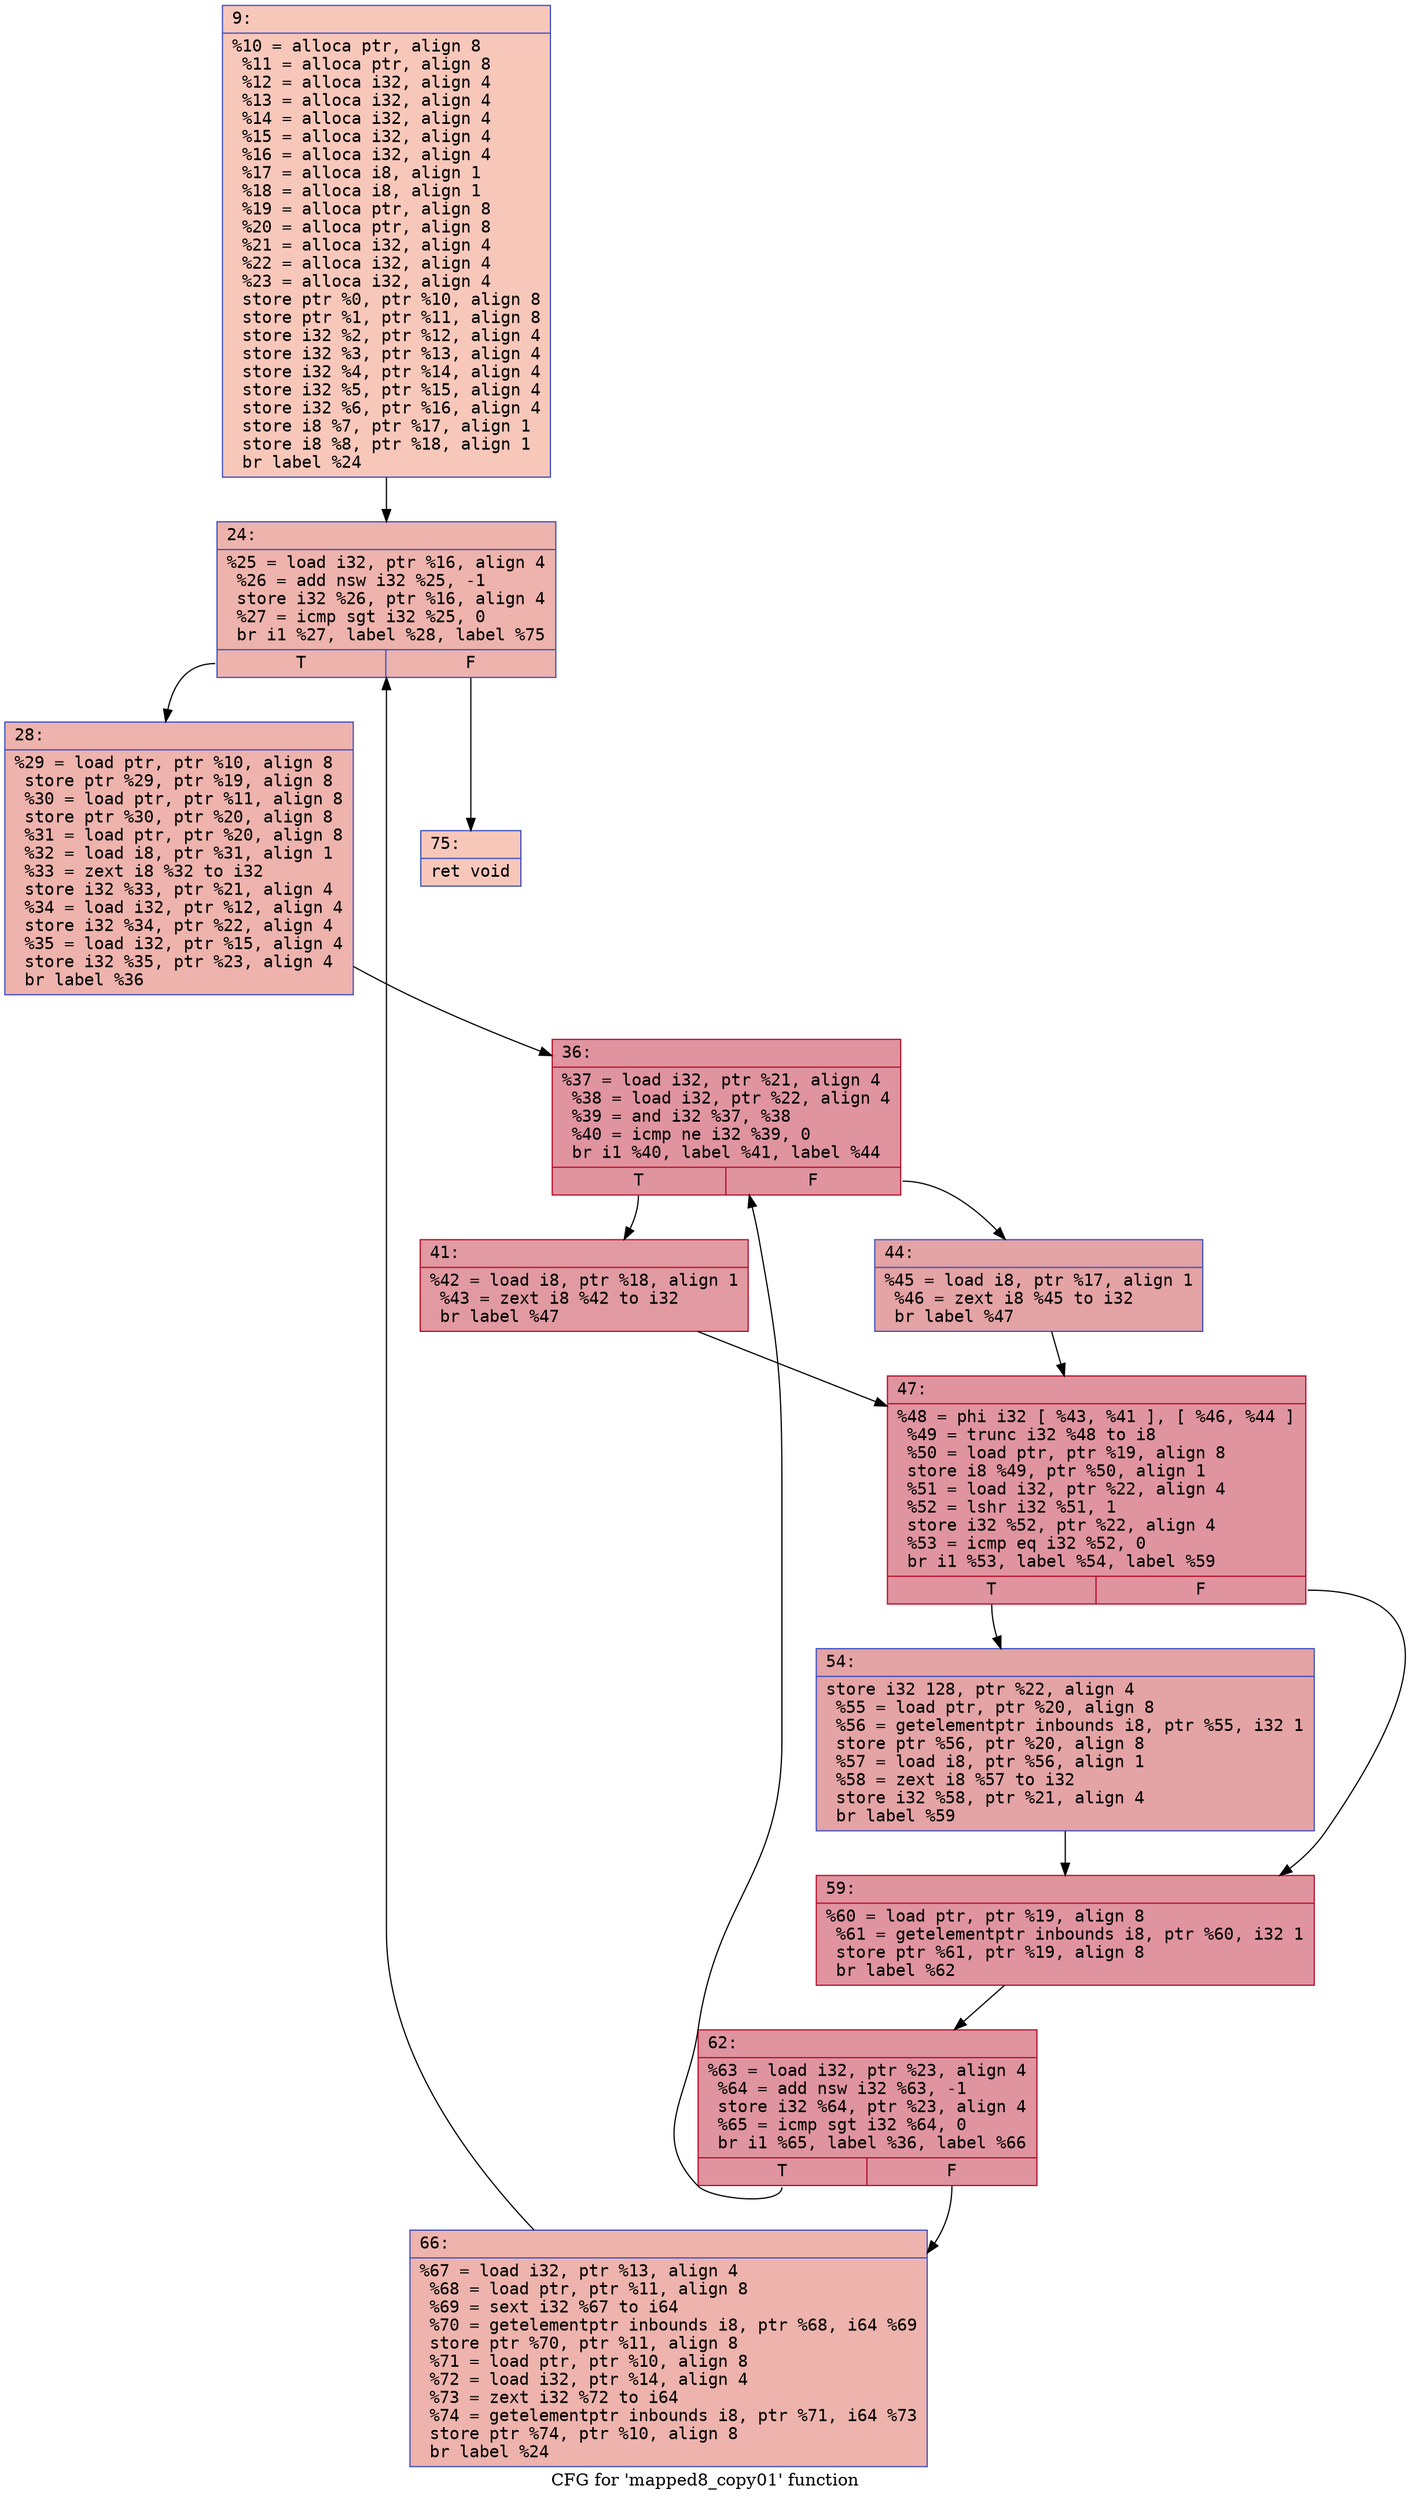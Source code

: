 digraph "CFG for 'mapped8_copy01' function" {
	label="CFG for 'mapped8_copy01' function";

	Node0x600000ab40a0 [shape=record,color="#3d50c3ff", style=filled, fillcolor="#ec7f6370" fontname="Courier",label="{9:\l|  %10 = alloca ptr, align 8\l  %11 = alloca ptr, align 8\l  %12 = alloca i32, align 4\l  %13 = alloca i32, align 4\l  %14 = alloca i32, align 4\l  %15 = alloca i32, align 4\l  %16 = alloca i32, align 4\l  %17 = alloca i8, align 1\l  %18 = alloca i8, align 1\l  %19 = alloca ptr, align 8\l  %20 = alloca ptr, align 8\l  %21 = alloca i32, align 4\l  %22 = alloca i32, align 4\l  %23 = alloca i32, align 4\l  store ptr %0, ptr %10, align 8\l  store ptr %1, ptr %11, align 8\l  store i32 %2, ptr %12, align 4\l  store i32 %3, ptr %13, align 4\l  store i32 %4, ptr %14, align 4\l  store i32 %5, ptr %15, align 4\l  store i32 %6, ptr %16, align 4\l  store i8 %7, ptr %17, align 1\l  store i8 %8, ptr %18, align 1\l  br label %24\l}"];
	Node0x600000ab40a0 -> Node0x600000ab40f0[tooltip="9 -> 24\nProbability 100.00%" ];
	Node0x600000ab40f0 [shape=record,color="#3d50c3ff", style=filled, fillcolor="#d6524470" fontname="Courier",label="{24:\l|  %25 = load i32, ptr %16, align 4\l  %26 = add nsw i32 %25, -1\l  store i32 %26, ptr %16, align 4\l  %27 = icmp sgt i32 %25, 0\l  br i1 %27, label %28, label %75\l|{<s0>T|<s1>F}}"];
	Node0x600000ab40f0:s0 -> Node0x600000ab4140[tooltip="24 -> 28\nProbability 96.88%" ];
	Node0x600000ab40f0:s1 -> Node0x600000ab4410[tooltip="24 -> 75\nProbability 3.12%" ];
	Node0x600000ab4140 [shape=record,color="#3d50c3ff", style=filled, fillcolor="#d6524470" fontname="Courier",label="{28:\l|  %29 = load ptr, ptr %10, align 8\l  store ptr %29, ptr %19, align 8\l  %30 = load ptr, ptr %11, align 8\l  store ptr %30, ptr %20, align 8\l  %31 = load ptr, ptr %20, align 8\l  %32 = load i8, ptr %31, align 1\l  %33 = zext i8 %32 to i32\l  store i32 %33, ptr %21, align 4\l  %34 = load i32, ptr %12, align 4\l  store i32 %34, ptr %22, align 4\l  %35 = load i32, ptr %15, align 4\l  store i32 %35, ptr %23, align 4\l  br label %36\l}"];
	Node0x600000ab4140 -> Node0x600000ab4190[tooltip="28 -> 36\nProbability 100.00%" ];
	Node0x600000ab4190 [shape=record,color="#b70d28ff", style=filled, fillcolor="#b70d2870" fontname="Courier",label="{36:\l|  %37 = load i32, ptr %21, align 4\l  %38 = load i32, ptr %22, align 4\l  %39 = and i32 %37, %38\l  %40 = icmp ne i32 %39, 0\l  br i1 %40, label %41, label %44\l|{<s0>T|<s1>F}}"];
	Node0x600000ab4190:s0 -> Node0x600000ab41e0[tooltip="36 -> 41\nProbability 62.50%" ];
	Node0x600000ab4190:s1 -> Node0x600000ab4230[tooltip="36 -> 44\nProbability 37.50%" ];
	Node0x600000ab41e0 [shape=record,color="#b70d28ff", style=filled, fillcolor="#bb1b2c70" fontname="Courier",label="{41:\l|  %42 = load i8, ptr %18, align 1\l  %43 = zext i8 %42 to i32\l  br label %47\l}"];
	Node0x600000ab41e0 -> Node0x600000ab4280[tooltip="41 -> 47\nProbability 100.00%" ];
	Node0x600000ab4230 [shape=record,color="#3d50c3ff", style=filled, fillcolor="#c32e3170" fontname="Courier",label="{44:\l|  %45 = load i8, ptr %17, align 1\l  %46 = zext i8 %45 to i32\l  br label %47\l}"];
	Node0x600000ab4230 -> Node0x600000ab4280[tooltip="44 -> 47\nProbability 100.00%" ];
	Node0x600000ab4280 [shape=record,color="#b70d28ff", style=filled, fillcolor="#b70d2870" fontname="Courier",label="{47:\l|  %48 = phi i32 [ %43, %41 ], [ %46, %44 ]\l  %49 = trunc i32 %48 to i8\l  %50 = load ptr, ptr %19, align 8\l  store i8 %49, ptr %50, align 1\l  %51 = load i32, ptr %22, align 4\l  %52 = lshr i32 %51, 1\l  store i32 %52, ptr %22, align 4\l  %53 = icmp eq i32 %52, 0\l  br i1 %53, label %54, label %59\l|{<s0>T|<s1>F}}"];
	Node0x600000ab4280:s0 -> Node0x600000ab42d0[tooltip="47 -> 54\nProbability 37.50%" ];
	Node0x600000ab4280:s1 -> Node0x600000ab4320[tooltip="47 -> 59\nProbability 62.50%" ];
	Node0x600000ab42d0 [shape=record,color="#3d50c3ff", style=filled, fillcolor="#c32e3170" fontname="Courier",label="{54:\l|  store i32 128, ptr %22, align 4\l  %55 = load ptr, ptr %20, align 8\l  %56 = getelementptr inbounds i8, ptr %55, i32 1\l  store ptr %56, ptr %20, align 8\l  %57 = load i8, ptr %56, align 1\l  %58 = zext i8 %57 to i32\l  store i32 %58, ptr %21, align 4\l  br label %59\l}"];
	Node0x600000ab42d0 -> Node0x600000ab4320[tooltip="54 -> 59\nProbability 100.00%" ];
	Node0x600000ab4320 [shape=record,color="#b70d28ff", style=filled, fillcolor="#b70d2870" fontname="Courier",label="{59:\l|  %60 = load ptr, ptr %19, align 8\l  %61 = getelementptr inbounds i8, ptr %60, i32 1\l  store ptr %61, ptr %19, align 8\l  br label %62\l}"];
	Node0x600000ab4320 -> Node0x600000ab4370[tooltip="59 -> 62\nProbability 100.00%" ];
	Node0x600000ab4370 [shape=record,color="#b70d28ff", style=filled, fillcolor="#b70d2870" fontname="Courier",label="{62:\l|  %63 = load i32, ptr %23, align 4\l  %64 = add nsw i32 %63, -1\l  store i32 %64, ptr %23, align 4\l  %65 = icmp sgt i32 %64, 0\l  br i1 %65, label %36, label %66\l|{<s0>T|<s1>F}}"];
	Node0x600000ab4370:s0 -> Node0x600000ab4190[tooltip="62 -> 36\nProbability 96.88%" ];
	Node0x600000ab4370:s1 -> Node0x600000ab43c0[tooltip="62 -> 66\nProbability 3.12%" ];
	Node0x600000ab43c0 [shape=record,color="#3d50c3ff", style=filled, fillcolor="#d6524470" fontname="Courier",label="{66:\l|  %67 = load i32, ptr %13, align 4\l  %68 = load ptr, ptr %11, align 8\l  %69 = sext i32 %67 to i64\l  %70 = getelementptr inbounds i8, ptr %68, i64 %69\l  store ptr %70, ptr %11, align 8\l  %71 = load ptr, ptr %10, align 8\l  %72 = load i32, ptr %14, align 4\l  %73 = zext i32 %72 to i64\l  %74 = getelementptr inbounds i8, ptr %71, i64 %73\l  store ptr %74, ptr %10, align 8\l  br label %24\l}"];
	Node0x600000ab43c0 -> Node0x600000ab40f0[tooltip="66 -> 24\nProbability 100.00%" ];
	Node0x600000ab4410 [shape=record,color="#3d50c3ff", style=filled, fillcolor="#ec7f6370" fontname="Courier",label="{75:\l|  ret void\l}"];
}
